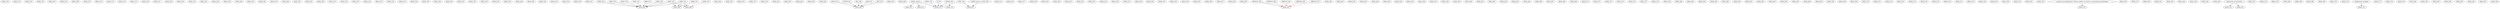 digraph G {
    JSISA_110;
    JSISA_121;
    JSISA_130;
    JSISA_154;
    JSISA_202;
    JSISA_205;
    JSISA_206;
    JSISA_207;
    JSISA_210;
    JSISA_212;
    JSISA_213;
    JSISA_215;
    JSISA_220;
    JSISA_221;
    JSISA_224;
    JSISA_236;
    JSISA_241;
    JSISA_242;
    JSISA_244;
    JSISA_245;
    JSISA_260;
    JSISA_261;
    JSISA_265;
    JSISA_270;
    JSISA_280;
    JSISA_301;
    JSISA_302;
    JSISA_303;
    JSISA_314;
    JSISA_315;
    JSISA_316;
    JSISA_320;
    JSISA_321;
    JSISA_322;
    JSISA_323;
    JSISA_324;
    JSISA_328;
    JSISA_339;
    JSISA_340;
    JSISA_341;
    JSISA_342;
    JSISA_343;
    JSISA_344;
    JSISA_345;
    JSISA_346;
    JSISA_348;
    JSISA_350;
    JSISA_351;
    JSISA_355;
    JSISA_356;
    JSISA_357;
    edge [color=black];
    SPAN_301 -> JSISA_360;
    SPAN_302 -> JSISA_360;
    SPAN_303 -> JSISA_360;
    SPAN_310 -> JSISA_360;
    SPAN_314 -> JSISA_360;
    SPAN_315 -> JSISA_360;
    SPAN_316 -> JSISA_360;
    SPAN_330 -> JSISA_360;
    JSISA_364;
    JSISA_367;
    JSISA_370;
    JSISA_375;
    JSISA_376;
    JSISA_401;
    JSISA_402;
    JSISA_403;
    JSISA_404;
    JSISA_405;
    edge [color=black];
    ANTH_210 -> JSISA_406;
    ENVIR_201 -> JSISA_406;
    JSIS_200 -> JSISA_406;
    JSIS_201 -> JSISA_406;
    JSIS_202 -> JSISA_406;
    JSISA_407;
    JSISA_408;
    edge [color=black];
    ANTH_course -> JSISA_412;
    JSISA_413;
    JSISA_416;
    JSISA_417;
    JSISA_418;
    JSISA_419;
    JSISA_420;
    JSISA_422;
    JSISA_423;
    JSISA_424;
    JSISA_425;
    JSISA_426;
    JSISA_427;
    JSISA_429;
    JSISA_430;
    JSISA_431;
    JSISA_433;
    JSISA_434;
    JSISA_435;
    JSISA_436;
    JSISA_437;
    JSISA_438;
    JSISA_439;
    edge [color=black];
    FRENCH_303 -> JSISA_441;
    edge [color=red];
    FRENCH_304 -> JSISA_441;
    FRENCH_305 -> JSISA_441;
    FRENCH_306 -> JSISA_441;
    FRENCH_307 -> JSISA_441;
    JSISA_442;
    JSISA_443;
    JSISA_444;
    JSISA_445;
    edge [color=black];
    ANTH_course_or_LING_203 -> JSISA_447;
    LING_203 -> JSISA_447;
    JSISA_448;
    JSISA_449;
    edge [color=black];
    ANTH_course -> JSISA_452;
    JSISA_454;
    JSISA_455;
    JSISA_456;
    JSISA_457;
    JSISA_458;
    JSISA_459;
    JSISA_460;
    JSISA_461;
    JSISA_462;
    JSISA_463;
    JSISA_464;
    JSISA_465;
    JSISA_466;
    JSISA_467;
    JSISA_468;
    JSISA_469;
    edge [color=black];
    ANTH_course -> JSISA_470;
    edge [color=red];
    LING_203 -> JSISA_470;
    edge [color=blue];
    ANTH_370 -> JSISA_470;
    A_370 -> JSISA_470;
    HSTAS_454 -> JSISA_470;
    JSISA_471;
    JSISA_472;
    JSISA_473;
    JSISA_474;
    JSISA_475;
    JSISA_477;
    JSISA_478;
    JSISA_479;
    JSISA_480;
    JSISA_481;
    JSISA_482;
    JSISA_483;
    JSISA_485;
    edge [color=black];
    SPAN_303 -> JSISA_486;
    SPAN_316 -> JSISA_486;
    edge [color=red];
    SPAN_322 -> JSISA_486;
    JSISA_487;
    edge [color=black];
    SPAN_303 -> JSISA_489;
    SPAN_316 -> JSISA_489;
    edge [color=red];
    SPAN_321 -> JSISA_489;
    JSISA_491;
    JSISA_492;
    JSISA_493;
    JSISA_494;
    JSISA_495;
    JSISA_498;
    JSISA_504;
    JSISA_506;
    JSISA_508;
    JSISA_509;
    JSISA_510;
    JSISA_512;
    JSISA_513;
    JSISA_514;
    JSISA_515;
    JSISA_516;
    JSISA_519;
    JSISA_520;
    JSISA_521;
    JSISA_522;
    JSISA_526;
    JSISA_528;
    JSISA_529;
    JSISA_531;
    JSISA_532;
    JSISA_534;
    edge [color=black];
    a_course_on_contemporary_Chinese_politics_or_history_or_permission_of_instructor -> JSISA_535;
    JSISA_536;
    JSISA_537;
    JSISA_540;
    JSISA_541;
    JSISA_543;
    JSISA_544;
    JSISA_545;
    JSISA_546;
    JSISA_548;
    edge [color=black];
    permission_of_instructor -> JSISA_551;
    JSISA_552;
    JSISA_553;
    JSISA_555;
    JSISA_560;
    edge [color=black];
    permission_of_instructor -> JSISA_563;
    JSISA_566;
    JSISA_568;
    JSISA_569;
    JSISA_573;
    JSISA_574;
    edge [color=black];
    background_on_Japan -> JSISA_575;
    edge [color=black];
    HSTAS_454 -> JSISA_576;
    JSISA_577;
    JSISA_578;
    JSISA_579;
    JSISA_580;
    JSISA_581;
    JSISA_582;
    JSISA_584;
    JSISA_585;
    JSISA_586;
    JSISA_587;
    JSISA_593;
}
